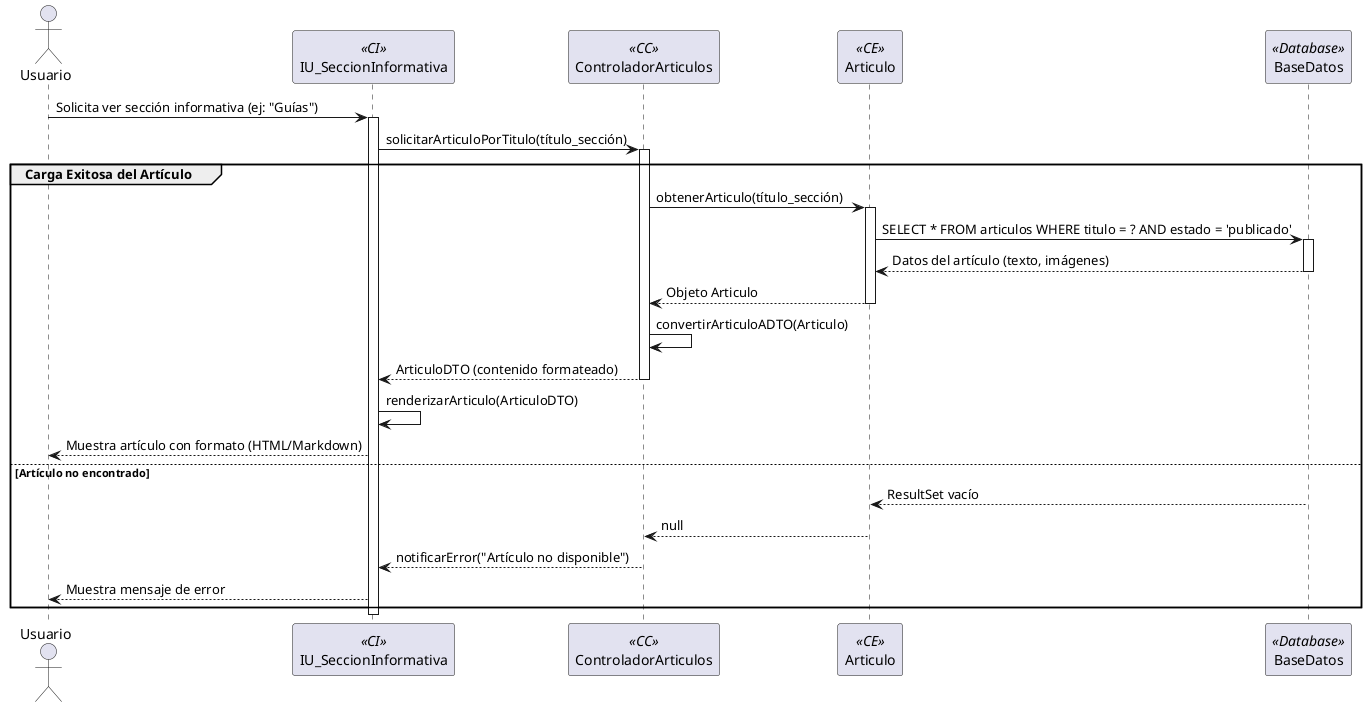 @startuml Leer Seccion Informativa
actor Usuario
participant "IU_SeccionInformativa" as Interfaz <<CI>>
participant "ControladorArticulos" as Controlador <<CC>>
participant "Articulo" as Entidad <<CE>>
participant "BaseDatos" as BD <<Database>>

Usuario -> Interfaz: Solicita ver sección informativa (ej: "Guías")
activate Interfaz
Interfaz -> Controlador: solicitarArticuloPorTitulo(título_sección)
activate Controlador

group Carga Exitosa del Artículo
  Controlador -> Entidad: obtenerArticulo(título_sección)
  activate Entidad
  Entidad -> BD: SELECT * FROM articulos WHERE titulo = ? AND estado = 'publicado'
  activate BD
  BD --> Entidad: Datos del artículo (texto, imágenes)
  deactivate BD
  Entidad --> Controlador: Objeto Articulo
  deactivate Entidad
  
  Controlador -> Controlador: convertirArticuloADTO(Articulo)
  Controlador --> Interfaz: ArticuloDTO (contenido formateado)
  deactivate Controlador
  
  Interfaz -> Interfaz: renderizarArticulo(ArticuloDTO)
  Interfaz --> Usuario: Muestra artículo con formato (HTML/Markdown)
else Artículo no encontrado
  BD --> Entidad: ResultSet vacío
  Entidad --> Controlador: null
  Controlador --> Interfaz: notificarError("Artículo no disponible")
  Interfaz --> Usuario: Muestra mensaje de error
end

deactivate Interfaz
@enduml